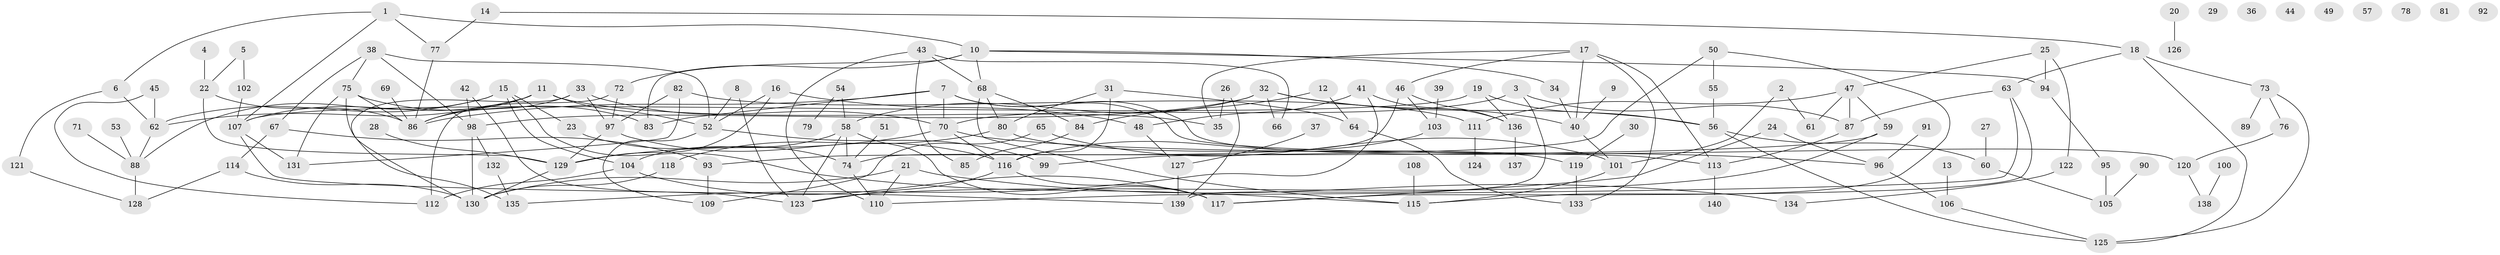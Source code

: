 // Generated by graph-tools (version 1.1) at 2025/33/03/09/25 02:33:33]
// undirected, 140 vertices, 203 edges
graph export_dot {
graph [start="1"]
  node [color=gray90,style=filled];
  1;
  2;
  3;
  4;
  5;
  6;
  7;
  8;
  9;
  10;
  11;
  12;
  13;
  14;
  15;
  16;
  17;
  18;
  19;
  20;
  21;
  22;
  23;
  24;
  25;
  26;
  27;
  28;
  29;
  30;
  31;
  32;
  33;
  34;
  35;
  36;
  37;
  38;
  39;
  40;
  41;
  42;
  43;
  44;
  45;
  46;
  47;
  48;
  49;
  50;
  51;
  52;
  53;
  54;
  55;
  56;
  57;
  58;
  59;
  60;
  61;
  62;
  63;
  64;
  65;
  66;
  67;
  68;
  69;
  70;
  71;
  72;
  73;
  74;
  75;
  76;
  77;
  78;
  79;
  80;
  81;
  82;
  83;
  84;
  85;
  86;
  87;
  88;
  89;
  90;
  91;
  92;
  93;
  94;
  95;
  96;
  97;
  98;
  99;
  100;
  101;
  102;
  103;
  104;
  105;
  106;
  107;
  108;
  109;
  110;
  111;
  112;
  113;
  114;
  115;
  116;
  117;
  118;
  119;
  120;
  121;
  122;
  123;
  124;
  125;
  126;
  127;
  128;
  129;
  130;
  131;
  132;
  133;
  134;
  135;
  136;
  137;
  138;
  139;
  140;
  1 -- 6;
  1 -- 10;
  1 -- 77;
  1 -- 107;
  2 -- 61;
  2 -- 101;
  3 -- 70;
  3 -- 87;
  3 -- 139;
  4 -- 22;
  5 -- 22;
  5 -- 102;
  6 -- 62;
  6 -- 121;
  7 -- 70;
  7 -- 83;
  7 -- 86;
  7 -- 113;
  7 -- 120;
  8 -- 52;
  8 -- 123;
  9 -- 40;
  10 -- 34;
  10 -- 68;
  10 -- 72;
  10 -- 83;
  10 -- 94;
  11 -- 35;
  11 -- 52;
  11 -- 62;
  11 -- 86;
  11 -- 107;
  12 -- 64;
  12 -- 84;
  13 -- 106;
  14 -- 18;
  14 -- 77;
  15 -- 23;
  15 -- 62;
  15 -- 88;
  15 -- 104;
  15 -- 115;
  16 -- 48;
  16 -- 52;
  16 -- 129;
  17 -- 35;
  17 -- 40;
  17 -- 46;
  17 -- 113;
  17 -- 133;
  18 -- 63;
  18 -- 73;
  18 -- 125;
  19 -- 56;
  19 -- 107;
  19 -- 136;
  20 -- 126;
  21 -- 110;
  21 -- 130;
  21 -- 134;
  22 -- 86;
  22 -- 129;
  23 -- 74;
  24 -- 96;
  24 -- 117;
  25 -- 47;
  25 -- 94;
  25 -- 122;
  26 -- 35;
  26 -- 139;
  27 -- 60;
  28 -- 129;
  30 -- 119;
  31 -- 64;
  31 -- 80;
  31 -- 116;
  32 -- 40;
  32 -- 56;
  32 -- 58;
  32 -- 66;
  32 -- 98;
  33 -- 70;
  33 -- 86;
  33 -- 97;
  33 -- 130;
  34 -- 40;
  37 -- 127;
  38 -- 52;
  38 -- 67;
  38 -- 75;
  38 -- 98;
  39 -- 103;
  40 -- 101;
  41 -- 48;
  41 -- 135;
  41 -- 136;
  42 -- 98;
  42 -- 123;
  43 -- 66;
  43 -- 68;
  43 -- 85;
  43 -- 110;
  45 -- 62;
  45 -- 112;
  46 -- 74;
  46 -- 103;
  46 -- 136;
  47 -- 59;
  47 -- 61;
  47 -- 87;
  47 -- 111;
  48 -- 127;
  50 -- 55;
  50 -- 99;
  50 -- 115;
  51 -- 74;
  52 -- 99;
  52 -- 109;
  53 -- 88;
  54 -- 58;
  54 -- 79;
  55 -- 56;
  56 -- 60;
  56 -- 125;
  58 -- 74;
  58 -- 104;
  58 -- 117;
  58 -- 123;
  59 -- 93;
  59 -- 123;
  60 -- 105;
  62 -- 88;
  63 -- 87;
  63 -- 110;
  63 -- 117;
  64 -- 133;
  65 -- 101;
  65 -- 109;
  67 -- 93;
  67 -- 114;
  68 -- 80;
  68 -- 84;
  68 -- 115;
  69 -- 86;
  70 -- 96;
  70 -- 116;
  70 -- 129;
  71 -- 88;
  72 -- 97;
  72 -- 112;
  73 -- 76;
  73 -- 89;
  73 -- 125;
  74 -- 110;
  75 -- 83;
  75 -- 86;
  75 -- 131;
  75 -- 135;
  76 -- 120;
  77 -- 86;
  80 -- 118;
  80 -- 119;
  82 -- 97;
  82 -- 111;
  82 -- 131;
  84 -- 85;
  87 -- 113;
  88 -- 128;
  90 -- 105;
  91 -- 96;
  93 -- 109;
  94 -- 95;
  95 -- 105;
  96 -- 106;
  97 -- 116;
  97 -- 129;
  98 -- 130;
  98 -- 132;
  100 -- 138;
  101 -- 115;
  102 -- 107;
  103 -- 116;
  104 -- 112;
  104 -- 117;
  106 -- 125;
  107 -- 131;
  107 -- 139;
  108 -- 115;
  111 -- 124;
  113 -- 140;
  114 -- 128;
  114 -- 130;
  116 -- 117;
  116 -- 123;
  118 -- 130;
  119 -- 133;
  120 -- 138;
  121 -- 128;
  122 -- 134;
  127 -- 139;
  129 -- 130;
  132 -- 135;
  136 -- 137;
}
